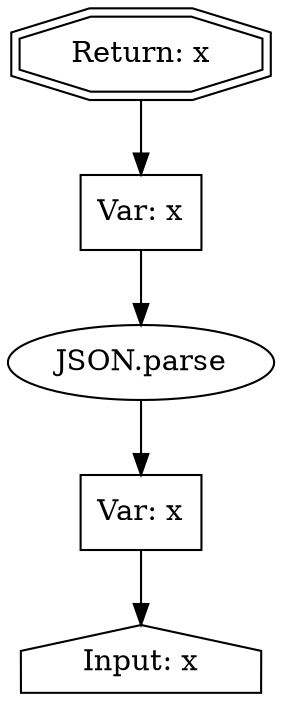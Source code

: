digraph cfg {
  n1 [shape=doubleoctagon, label="Return: x"];
  n2 [shape=box, label="Var: x"];
  n3 [shape=ellipse, label="JSON.parse"];
  n4 [shape=box, label="Var: x"];
  n5 [shape=house, label="Input: x"];

  n4 -> n5;
  n3 -> n4;
  n2 -> n3;
  n1 -> n2;
}